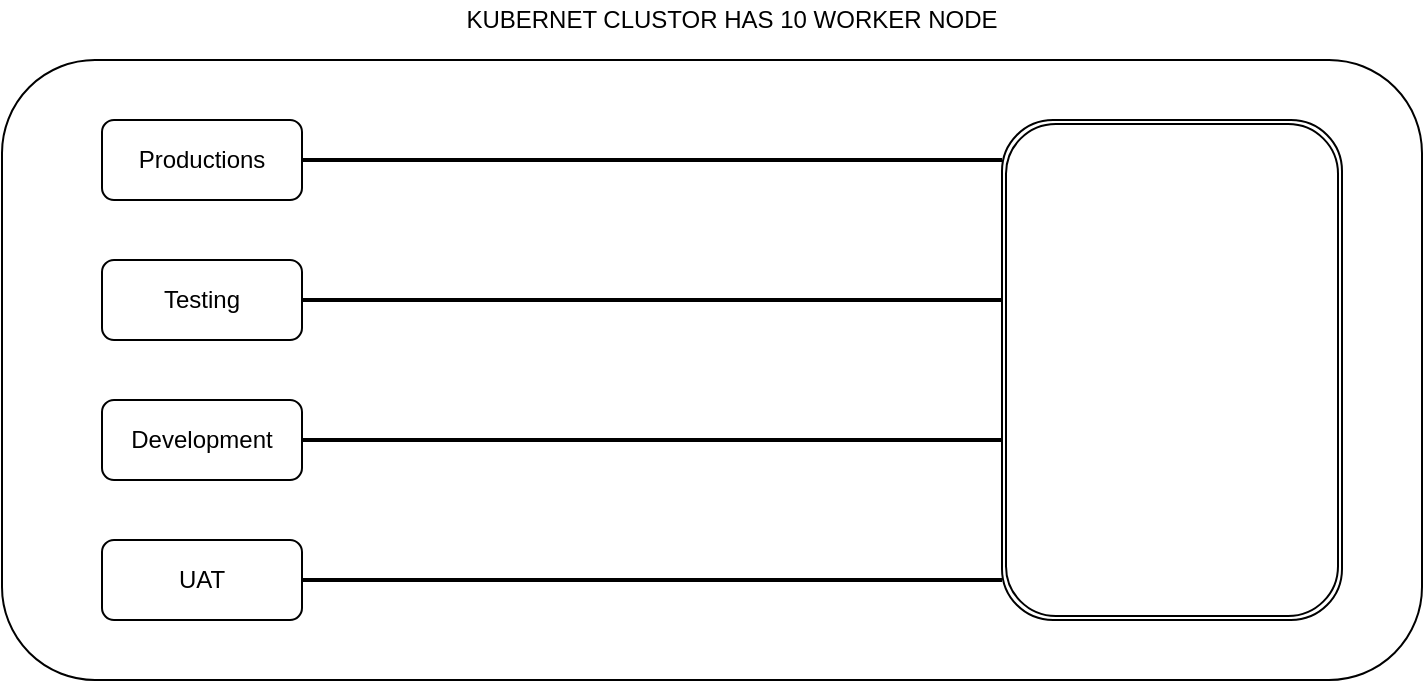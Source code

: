 <mxfile version="14.8.4" type="github">
  <diagram id="dVXUt_YN8yqCxRVQCd2n" name="Page-1">
    <mxGraphModel dx="1038" dy="489" grid="1" gridSize="10" guides="1" tooltips="1" connect="1" arrows="1" fold="1" page="1" pageScale="1" pageWidth="850" pageHeight="1100" math="0" shadow="0">
      <root>
        <mxCell id="0" />
        <mxCell id="1" parent="0" />
        <mxCell id="CdA6uI-bimzktIpL5qC4-1" value="" style="rounded=1;whiteSpace=wrap;html=1;" vertex="1" parent="1">
          <mxGeometry x="60" y="60" width="710" height="310" as="geometry" />
        </mxCell>
        <mxCell id="CdA6uI-bimzktIpL5qC4-2" value="KUBERNET CLUSTOR HAS 10 WORKER NODE" style="text;html=1;strokeColor=none;fillColor=none;align=center;verticalAlign=middle;whiteSpace=wrap;rounded=0;" vertex="1" parent="1">
          <mxGeometry x="120" y="30" width="610" height="20" as="geometry" />
        </mxCell>
        <mxCell id="CdA6uI-bimzktIpL5qC4-3" value="Productions" style="rounded=1;whiteSpace=wrap;html=1;" vertex="1" parent="1">
          <mxGeometry x="110" y="90" width="100" height="40" as="geometry" />
        </mxCell>
        <mxCell id="CdA6uI-bimzktIpL5qC4-4" value="Testing" style="rounded=1;whiteSpace=wrap;html=1;" vertex="1" parent="1">
          <mxGeometry x="110" y="160" width="100" height="40" as="geometry" />
        </mxCell>
        <mxCell id="CdA6uI-bimzktIpL5qC4-5" value="Development&lt;span style=&quot;color: rgba(0 , 0 , 0 , 0) ; font-family: monospace ; font-size: 0px&quot;&gt;%3CmxGraphModel%3E%3Croot%3E%3CmxCell%20id%3D%220%22%2F%3E%3CmxCell%20id%3D%221%22%20parent%3D%220%22%2F%3E%3CmxCell%20id%3D%222%22%20value%3D%22Testing%22%20style%3D%22rounded%3D1%3BwhiteSpace%3Dwrap%3Bhtml%3D1%3B%22%20vertex%3D%221%22%20parent%3D%221%22%3E%3CmxGeometry%20x%3D%22110%22%20y%3D%22160%22%20width%3D%22100%22%20height%3D%2240%22%20as%3D%22geometry%22%2F%3E%3C%2FmxCell%3E%3C%2Froot%3E%3C%2FmxGraphModel%3E&lt;/span&gt;" style="rounded=1;whiteSpace=wrap;html=1;" vertex="1" parent="1">
          <mxGeometry x="110" y="230" width="100" height="40" as="geometry" />
        </mxCell>
        <mxCell id="CdA6uI-bimzktIpL5qC4-6" value="UAT" style="rounded=1;whiteSpace=wrap;html=1;" vertex="1" parent="1">
          <mxGeometry x="110" y="300" width="100" height="40" as="geometry" />
        </mxCell>
        <mxCell id="CdA6uI-bimzktIpL5qC4-10" value="" style="line;strokeWidth=2;html=1;" vertex="1" parent="1">
          <mxGeometry x="210" y="105" width="350" height="10" as="geometry" />
        </mxCell>
        <mxCell id="CdA6uI-bimzktIpL5qC4-11" value="" style="line;strokeWidth=2;html=1;" vertex="1" parent="1">
          <mxGeometry x="210" y="175" width="350" height="10" as="geometry" />
        </mxCell>
        <mxCell id="CdA6uI-bimzktIpL5qC4-12" value="" style="line;strokeWidth=2;html=1;" vertex="1" parent="1">
          <mxGeometry x="210" y="245" width="350" height="10" as="geometry" />
        </mxCell>
        <mxCell id="CdA6uI-bimzktIpL5qC4-13" value="" style="line;strokeWidth=2;html=1;" vertex="1" parent="1">
          <mxGeometry x="210" y="315" width="350" height="10" as="geometry" />
        </mxCell>
        <mxCell id="CdA6uI-bimzktIpL5qC4-15" value="" style="shape=ext;double=1;rounded=1;whiteSpace=wrap;html=1;" vertex="1" parent="1">
          <mxGeometry x="560" y="90" width="170" height="250" as="geometry" />
        </mxCell>
      </root>
    </mxGraphModel>
  </diagram>
</mxfile>
